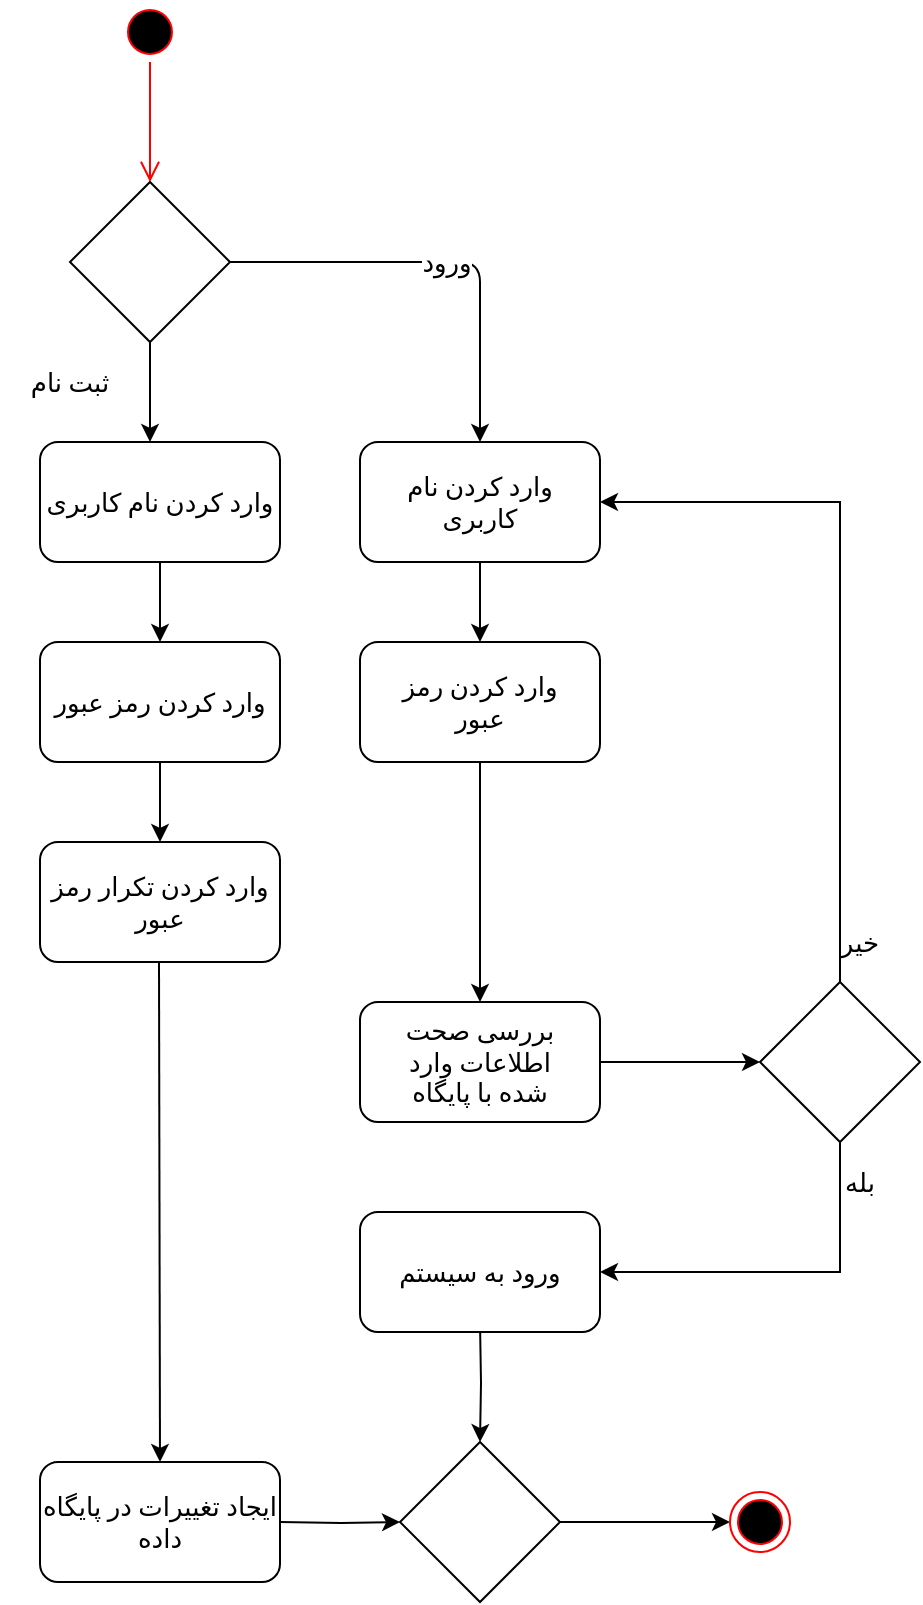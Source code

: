 <mxfile version="14.8.0" type="github">
  <diagram id="cUkqLEEOOj07QgNQOSys" name="Page-1">
    <mxGraphModel dx="782" dy="436" grid="1" gridSize="10" guides="1" tooltips="1" connect="1" arrows="1" fold="1" page="1" pageScale="1" pageWidth="850" pageHeight="1100" math="0" shadow="0">
      <root>
        <mxCell id="0" />
        <mxCell id="1" parent="0" />
        <mxCell id="9vAfnKZuEogmpyG12Bn7-1" value="" style="ellipse;html=1;shape=startState;fillColor=#000000;strokeColor=#ff0000;" parent="1" vertex="1">
          <mxGeometry x="120" y="80" width="30" height="30" as="geometry" />
        </mxCell>
        <mxCell id="9vAfnKZuEogmpyG12Bn7-2" value="" style="edgeStyle=orthogonalEdgeStyle;html=1;verticalAlign=bottom;endArrow=open;endSize=8;strokeColor=#ff0000;" parent="1" source="9vAfnKZuEogmpyG12Bn7-1" edge="1">
          <mxGeometry relative="1" as="geometry">
            <mxPoint x="135" y="170" as="targetPoint" />
          </mxGeometry>
        </mxCell>
        <mxCell id="9vAfnKZuEogmpyG12Bn7-3" value="" style="edgeStyle=orthogonalEdgeStyle;rounded=0;orthogonalLoop=1;jettySize=auto;html=1;" parent="1" source="9vAfnKZuEogmpyG12Bn7-4" target="9vAfnKZuEogmpyG12Bn7-5" edge="1">
          <mxGeometry relative="1" as="geometry">
            <Array as="points">
              <mxPoint x="135" y="290" />
              <mxPoint x="135" y="290" />
            </Array>
          </mxGeometry>
        </mxCell>
        <mxCell id="9vAfnKZuEogmpyG12Bn7-4" value="" style="rhombus;whiteSpace=wrap;html=1;" parent="1" vertex="1">
          <mxGeometry x="95" y="170" width="80" height="80" as="geometry" />
        </mxCell>
        <mxCell id="9vAfnKZuEogmpyG12Bn7-5" value="&lt;font face=&quot;B Zar&quot; style=&quot;font-size: 13px&quot;&gt;وارد کردن نام کاربری&lt;/font&gt;" style="rounded=1;whiteSpace=wrap;html=1;" parent="1" vertex="1">
          <mxGeometry x="80" y="300" width="120" height="60" as="geometry" />
        </mxCell>
        <mxCell id="9vAfnKZuEogmpyG12Bn7-6" value="&lt;font face=&quot;B Zar&quot; style=&quot;font-size: 13px&quot;&gt;وارد کردن رمز عبور&lt;/font&gt;" style="rounded=1;whiteSpace=wrap;html=1;" parent="1" vertex="1">
          <mxGeometry x="80" y="400" width="120" height="60" as="geometry" />
        </mxCell>
        <mxCell id="9vAfnKZuEogmpyG12Bn7-9" value="" style="edgeStyle=orthogonalEdgeStyle;rounded=0;orthogonalLoop=1;jettySize=auto;html=1;exitX=0.5;exitY=1;exitDx=0;exitDy=0;" parent="1" source="9vAfnKZuEogmpyG12Bn7-6" edge="1">
          <mxGeometry relative="1" as="geometry">
            <mxPoint x="140" y="500" as="targetPoint" />
            <mxPoint x="140" y="500" as="sourcePoint" />
          </mxGeometry>
        </mxCell>
        <mxCell id="9vAfnKZuEogmpyG12Bn7-10" style="edgeStyle=orthogonalEdgeStyle;rounded=0;orthogonalLoop=1;jettySize=auto;html=1;entryX=0;entryY=0.5;entryDx=0;entryDy=0;" parent="1" target="9vAfnKZuEogmpyG12Bn7-29" edge="1">
          <mxGeometry relative="1" as="geometry">
            <mxPoint x="200" y="840" as="sourcePoint" />
          </mxGeometry>
        </mxCell>
        <mxCell id="9vAfnKZuEogmpyG12Bn7-14" value="" style="endArrow=classic;html=1;entryX=0.5;entryY=0;entryDx=0;entryDy=0;exitX=0.5;exitY=1;exitDx=0;exitDy=0;" parent="1" source="9vAfnKZuEogmpyG12Bn7-5" target="9vAfnKZuEogmpyG12Bn7-6" edge="1">
          <mxGeometry width="50" height="50" relative="1" as="geometry">
            <mxPoint x="115" y="400" as="sourcePoint" />
            <mxPoint x="165" y="350" as="targetPoint" />
            <Array as="points" />
          </mxGeometry>
        </mxCell>
        <mxCell id="9vAfnKZuEogmpyG12Bn7-15" value="&lt;font face=&quot;B Zar&quot; style=&quot;font-size: 13px&quot;&gt;ورود&lt;/font&gt;" style="endArrow=classic;html=1;exitX=1;exitY=0.5;exitDx=0;exitDy=0;entryX=0.5;entryY=0;entryDx=0;entryDy=0;" parent="1" source="9vAfnKZuEogmpyG12Bn7-4" target="9vAfnKZuEogmpyG12Bn7-17" edge="1">
          <mxGeometry width="50" height="50" relative="1" as="geometry">
            <mxPoint x="180" y="210" as="sourcePoint" />
            <mxPoint x="290" y="290" as="targetPoint" />
            <Array as="points">
              <mxPoint x="300" y="210" />
            </Array>
          </mxGeometry>
        </mxCell>
        <mxCell id="9vAfnKZuEogmpyG12Bn7-16" value="" style="edgeStyle=orthogonalEdgeStyle;rounded=0;orthogonalLoop=1;jettySize=auto;html=1;" parent="1" source="9vAfnKZuEogmpyG12Bn7-17" target="9vAfnKZuEogmpyG12Bn7-19" edge="1">
          <mxGeometry relative="1" as="geometry" />
        </mxCell>
        <mxCell id="9vAfnKZuEogmpyG12Bn7-17" value="" style="rounded=1;whiteSpace=wrap;html=1;" parent="1" vertex="1">
          <mxGeometry x="240" y="300" width="120" height="60" as="geometry" />
        </mxCell>
        <mxCell id="9vAfnKZuEogmpyG12Bn7-18" value="" style="edgeStyle=orthogonalEdgeStyle;rounded=0;orthogonalLoop=1;jettySize=auto;html=1;" parent="1" source="9vAfnKZuEogmpyG12Bn7-19" target="9vAfnKZuEogmpyG12Bn7-21" edge="1">
          <mxGeometry relative="1" as="geometry" />
        </mxCell>
        <mxCell id="9vAfnKZuEogmpyG12Bn7-19" value="" style="rounded=1;whiteSpace=wrap;html=1;" parent="1" vertex="1">
          <mxGeometry x="240" y="400" width="120" height="60" as="geometry" />
        </mxCell>
        <mxCell id="9vAfnKZuEogmpyG12Bn7-20" value="" style="edgeStyle=orthogonalEdgeStyle;rounded=0;orthogonalLoop=1;jettySize=auto;html=1;entryX=0;entryY=0.5;entryDx=0;entryDy=0;" parent="1" source="9vAfnKZuEogmpyG12Bn7-21" target="9vAfnKZuEogmpyG12Bn7-34" edge="1">
          <mxGeometry relative="1" as="geometry">
            <mxPoint x="300" y="680" as="targetPoint" />
          </mxGeometry>
        </mxCell>
        <mxCell id="9vAfnKZuEogmpyG12Bn7-21" value="" style="rounded=1;whiteSpace=wrap;html=1;" parent="1" vertex="1">
          <mxGeometry x="240" y="580" width="120" height="60" as="geometry" />
        </mxCell>
        <mxCell id="9vAfnKZuEogmpyG12Bn7-22" style="edgeStyle=orthogonalEdgeStyle;rounded=0;orthogonalLoop=1;jettySize=auto;html=1;exitX=0.5;exitY=1;exitDx=0;exitDy=0;entryX=0.5;entryY=0;entryDx=0;entryDy=0;" parent="1" target="9vAfnKZuEogmpyG12Bn7-29" edge="1">
          <mxGeometry relative="1" as="geometry">
            <mxPoint x="300" y="740" as="sourcePoint" />
          </mxGeometry>
        </mxCell>
        <mxCell id="9vAfnKZuEogmpyG12Bn7-23" value="&lt;font style=&quot;font-size: 13px&quot; face=&quot;B Zar&quot;&gt;وارد کردن نام کاربری&lt;/font&gt;" style="text;html=1;strokeColor=none;fillColor=none;align=center;verticalAlign=middle;whiteSpace=wrap;rounded=0;" parent="1" vertex="1">
          <mxGeometry x="260" y="300" width="80" height="60" as="geometry" />
        </mxCell>
        <mxCell id="9vAfnKZuEogmpyG12Bn7-24" value="&lt;font face=&quot;B Zar&quot; style=&quot;font-size: 13px&quot;&gt;وارد کردن رمز عبور&lt;/font&gt;" style="text;html=1;strokeColor=none;fillColor=none;align=center;verticalAlign=middle;whiteSpace=wrap;rounded=0;" parent="1" vertex="1">
          <mxGeometry x="250" y="410" width="100" height="40" as="geometry" />
        </mxCell>
        <mxCell id="9vAfnKZuEogmpyG12Bn7-25" value="&lt;font face=&quot;B Zar&quot; style=&quot;font-size: 13px&quot;&gt;بررسی صحت اطلاعات وارد شده با پایگاه&lt;/font&gt;" style="text;html=1;strokeColor=none;fillColor=none;align=center;verticalAlign=middle;whiteSpace=wrap;rounded=0;" parent="1" vertex="1">
          <mxGeometry x="250" y="590" width="100" height="40" as="geometry" />
        </mxCell>
        <mxCell id="9vAfnKZuEogmpyG12Bn7-28" style="edgeStyle=orthogonalEdgeStyle;rounded=0;orthogonalLoop=1;jettySize=auto;html=1;exitX=1;exitY=0.5;exitDx=0;exitDy=0;" parent="1" source="9vAfnKZuEogmpyG12Bn7-29" target="9vAfnKZuEogmpyG12Bn7-30" edge="1">
          <mxGeometry relative="1" as="geometry">
            <mxPoint x="440" y="840" as="targetPoint" />
          </mxGeometry>
        </mxCell>
        <mxCell id="9vAfnKZuEogmpyG12Bn7-29" value="" style="rhombus;whiteSpace=wrap;html=1;" parent="1" vertex="1">
          <mxGeometry x="260" y="800" width="80" height="80" as="geometry" />
        </mxCell>
        <mxCell id="9vAfnKZuEogmpyG12Bn7-30" value="" style="ellipse;html=1;shape=endState;fillColor=#000000;strokeColor=#ff0000;" parent="1" vertex="1">
          <mxGeometry x="425" y="825" width="30" height="30" as="geometry" />
        </mxCell>
        <mxCell id="9vAfnKZuEogmpyG12Bn7-31" value="&lt;font face=&quot;B Zar&quot; style=&quot;font-size: 13px&quot;&gt;ثبت نام&lt;/font&gt;" style="text;html=1;strokeColor=none;fillColor=none;align=center;verticalAlign=middle;whiteSpace=wrap;rounded=0;rotation=0;" parent="1" vertex="1">
          <mxGeometry x="60" y="260" width="70" height="20" as="geometry" />
        </mxCell>
        <mxCell id="9vAfnKZuEogmpyG12Bn7-32" style="edgeStyle=orthogonalEdgeStyle;rounded=0;orthogonalLoop=1;jettySize=auto;html=1;entryX=1;entryY=0.5;entryDx=0;entryDy=0;" parent="1" source="9vAfnKZuEogmpyG12Bn7-34" target="9vAfnKZuEogmpyG12Bn7-35" edge="1">
          <mxGeometry relative="1" as="geometry">
            <Array as="points">
              <mxPoint x="480" y="715" />
            </Array>
          </mxGeometry>
        </mxCell>
        <mxCell id="9vAfnKZuEogmpyG12Bn7-33" style="edgeStyle=orthogonalEdgeStyle;rounded=0;orthogonalLoop=1;jettySize=auto;html=1;entryX=1;entryY=0.5;entryDx=0;entryDy=0;" parent="1" source="9vAfnKZuEogmpyG12Bn7-34" target="9vAfnKZuEogmpyG12Bn7-17" edge="1">
          <mxGeometry relative="1" as="geometry">
            <Array as="points">
              <mxPoint x="480" y="330" />
            </Array>
            <mxPoint x="380" y="345" as="targetPoint" />
          </mxGeometry>
        </mxCell>
        <mxCell id="9vAfnKZuEogmpyG12Bn7-34" value="" style="rhombus;whiteSpace=wrap;html=1;" parent="1" vertex="1">
          <mxGeometry x="440" y="570" width="80" height="80" as="geometry" />
        </mxCell>
        <mxCell id="9vAfnKZuEogmpyG12Bn7-35" value="&lt;font face=&quot;B Zar&quot; style=&quot;font-size: 13px&quot;&gt;ورود به سیستم&lt;/font&gt;" style="rounded=1;whiteSpace=wrap;html=1;" parent="1" vertex="1">
          <mxGeometry x="240" y="685" width="120" height="60" as="geometry" />
        </mxCell>
        <mxCell id="9vAfnKZuEogmpyG12Bn7-36" value="&lt;font style=&quot;font-size: 13px&quot; face=&quot;B Zar&quot;&gt;بله&lt;/font&gt;" style="text;html=1;strokeColor=none;fillColor=none;align=center;verticalAlign=middle;whiteSpace=wrap;rounded=0;" parent="1" vertex="1">
          <mxGeometry x="470" y="660" width="40" height="20" as="geometry" />
        </mxCell>
        <mxCell id="9vAfnKZuEogmpyG12Bn7-37" value="&lt;font face=&quot;B Zar&quot; style=&quot;font-size: 13px&quot;&gt;خیر&lt;/font&gt;" style="text;html=1;strokeColor=none;fillColor=none;align=center;verticalAlign=middle;whiteSpace=wrap;rounded=0;" parent="1" vertex="1">
          <mxGeometry x="470" y="540" width="40" height="20" as="geometry" />
        </mxCell>
        <mxCell id="jt6DGCesJBzGl5rZxC4x-1" value="&lt;font face=&quot;B Zar&quot; style=&quot;font-size: 13px&quot;&gt;ایجاد تغییرات در پایگاه داده&lt;/font&gt;" style="rounded=1;whiteSpace=wrap;html=1;" parent="1" vertex="1">
          <mxGeometry x="80" y="810" width="120" height="60" as="geometry" />
        </mxCell>
        <mxCell id="wn8KKuoEa_iqCSRoonan-1" value="&lt;font face=&quot;B Zar&quot; style=&quot;font-size: 13px&quot;&gt;وارد کردن تکرار رمز عبور&lt;/font&gt;" style="rounded=1;whiteSpace=wrap;html=1;" vertex="1" parent="1">
          <mxGeometry x="80" y="500" width="120" height="60" as="geometry" />
        </mxCell>
        <mxCell id="wn8KKuoEa_iqCSRoonan-2" value="" style="edgeStyle=orthogonalEdgeStyle;rounded=0;orthogonalLoop=1;jettySize=auto;html=1;entryX=0.5;entryY=0;entryDx=0;entryDy=0;" edge="1" parent="1" target="jt6DGCesJBzGl5rZxC4x-1">
          <mxGeometry relative="1" as="geometry">
            <mxPoint x="139.5" y="560" as="sourcePoint" />
            <mxPoint x="139.5" y="680" as="targetPoint" />
          </mxGeometry>
        </mxCell>
      </root>
    </mxGraphModel>
  </diagram>
</mxfile>
